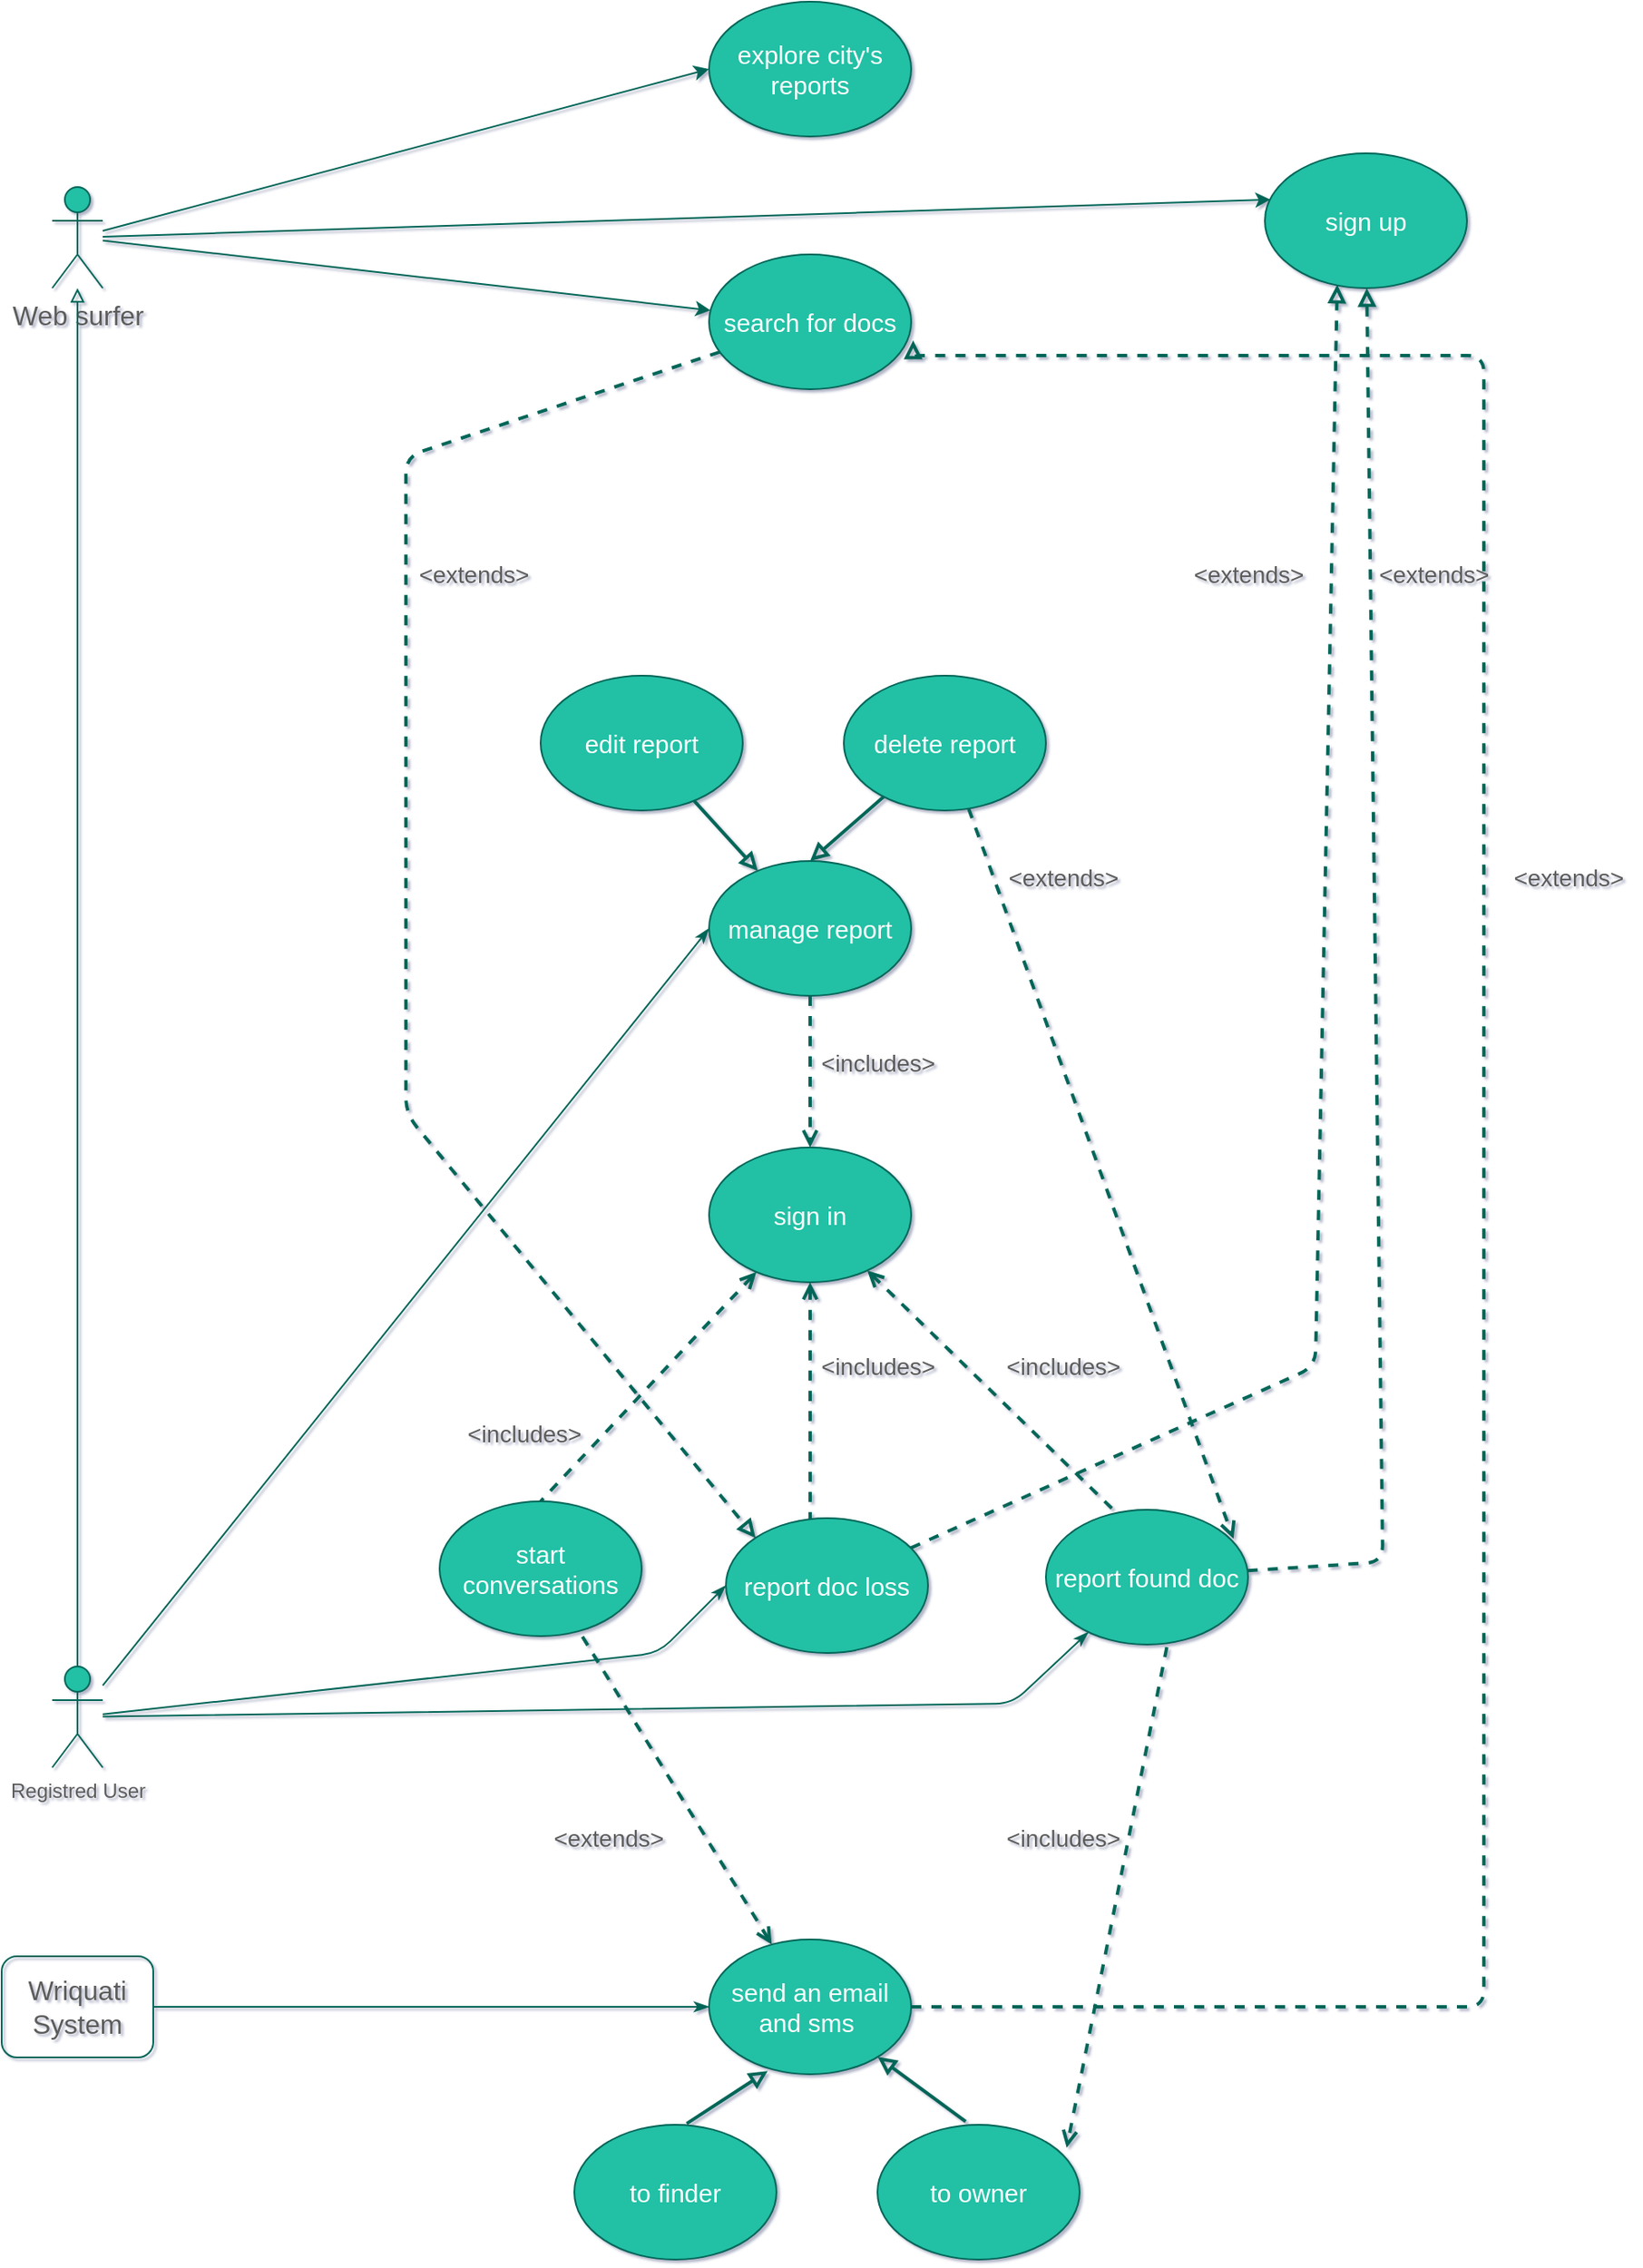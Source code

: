 <mxfile version="13.10.0" type="embed">
    <diagram id="KYeWv1Aznrd_j2zLk49y" name="Page-1">
        <mxGraphModel dx="1363" dy="678" grid="1" gridSize="10" guides="1" tooltips="1" connect="1" arrows="1" fold="1" page="0" pageScale="1" pageWidth="827" pageHeight="1169" background="#ffffff" math="0" shadow="1">
            <root>
                <mxCell id="0"/>
                <mxCell id="1" parent="0"/>
                <mxCell id="16" style="sketch=0;orthogonalLoop=1;jettySize=auto;html=1;entryX=0;entryY=0.5;entryDx=0;entryDy=0;strokeColor=#006658;fillColor=#21C0A5;fontColor=#5C5C5C;" edge="1" parent="1" source="2" target="4">
                    <mxGeometry relative="1" as="geometry"/>
                </mxCell>
                <mxCell id="17" style="sketch=0;orthogonalLoop=1;jettySize=auto;html=1;strokeColor=#006658;fillColor=#21C0A5;fontColor=#5C5C5C;" edge="1" parent="1" source="2" target="7">
                    <mxGeometry relative="1" as="geometry"/>
                </mxCell>
                <mxCell id="18" style="sketch=0;orthogonalLoop=1;jettySize=auto;html=1;entryX=0.028;entryY=0.343;entryDx=0;entryDy=0;entryPerimeter=0;strokeColor=#006658;fillColor=#21C0A5;fontColor=#5C5C5C;" edge="1" parent="1" source="2" target="10">
                    <mxGeometry relative="1" as="geometry"/>
                </mxCell>
                <mxCell id="2" value="&lt;font style=&quot;font-size: 16px&quot;&gt;Web surfer&lt;/font&gt;" style="shape=umlActor;verticalLabelPosition=bottom;verticalAlign=top;html=1;sketch=0;strokeColor=#006658;fillColor=#21C0A5;fontColor=#5C5C5C;rounded=1;" vertex="1" parent="1">
                    <mxGeometry x="-60" y="130" width="30" height="60" as="geometry"/>
                </mxCell>
                <mxCell id="34" style="sketch=0;orthogonalLoop=1;jettySize=auto;html=1;entryX=0;entryY=0.5;entryDx=0;entryDy=0;startArrow=none;startFill=0;endArrow=classicThin;endFill=1;strokeColor=#006658;fillColor=#21C0A5;fontColor=#5C5C5C;" edge="1" parent="1" source="3" target="6">
                    <mxGeometry relative="1" as="geometry">
                        <mxPoint x="90" y="1035" as="sourcePoint"/>
                        <Array as="points">
                            <mxPoint x="300" y="1000"/>
                        </Array>
                    </mxGeometry>
                </mxCell>
                <mxCell id="37" style="sketch=0;orthogonalLoop=1;jettySize=auto;html=1;startArrow=none;startFill=0;endArrow=classicThin;endFill=1;strokeColor=#006658;fillColor=#21C0A5;fontColor=#5C5C5C;" edge="1" parent="1" source="3" target="5">
                    <mxGeometry relative="1" as="geometry">
                        <mxPoint x="80" y="1035" as="sourcePoint"/>
                        <Array as="points">
                            <mxPoint x="510" y="1030"/>
                        </Array>
                    </mxGeometry>
                </mxCell>
                <mxCell id="43" style="sketch=0;orthogonalLoop=1;jettySize=auto;html=1;entryX=0;entryY=0.5;entryDx=0;entryDy=0;startArrow=none;startFill=0;endArrow=classicThin;endFill=1;strokeColor=#006658;fillColor=#21C0A5;fontColor=#5C5C5C;" edge="1" parent="1" source="3" target="11">
                    <mxGeometry relative="1" as="geometry"/>
                </mxCell>
                <mxCell id="57" style="sketch=0;orthogonalLoop=1;jettySize=auto;html=1;startArrow=none;startFill=0;endArrow=block;endFill=0;strokeColor=#006658;fillColor=#21C0A5;fontColor=#5C5C5C;" edge="1" parent="1" source="3" target="2">
                    <mxGeometry relative="1" as="geometry"/>
                </mxCell>
                <mxCell id="3" value="Registred User" style="shape=umlActor;verticalLabelPosition=bottom;verticalAlign=top;html=1;sketch=0;strokeColor=#006658;fillColor=#21C0A5;fontColor=#5C5C5C;rounded=1;" vertex="1" parent="1">
                    <mxGeometry x="-60" y="1008" width="30" height="60" as="geometry"/>
                </mxCell>
                <mxCell id="4" value="&lt;font style=&quot;font-size: 15px&quot; color=&quot;#ffffff&quot;&gt;explore city's reports&lt;/font&gt;" style="ellipse;whiteSpace=wrap;html=1;sketch=0;strokeColor=#006658;fillColor=#21C0A5;fontColor=#5C5C5C;rounded=1;" vertex="1" parent="1">
                    <mxGeometry x="330" y="20" width="120" height="80" as="geometry"/>
                </mxCell>
                <mxCell id="32" style="sketch=0;orthogonalLoop=1;jettySize=auto;html=1;dashed=1;startArrow=none;startFill=0;endArrow=block;endFill=0;strokeColor=#006658;fillColor=#21C0A5;fontColor=#5C5C5C;strokeWidth=2;" edge="1" parent="1" source="5" target="10">
                    <mxGeometry relative="1" as="geometry">
                        <Array as="points">
                            <mxPoint x="730" y="946"/>
                        </Array>
                    </mxGeometry>
                </mxCell>
                <mxCell id="55" style="sketch=0;orthogonalLoop=1;jettySize=auto;html=1;dashed=1;startArrow=none;startFill=0;endArrow=open;endFill=0;strokeColor=#006658;fillColor=#21C0A5;fontColor=#5C5C5C;entryX=0.936;entryY=0.171;entryDx=0;entryDy=0;exitX=0.598;exitY=1.019;exitDx=0;exitDy=0;exitPerimeter=0;strokeWidth=2;entryPerimeter=0;" edge="1" parent="1" source="5" target="72">
                    <mxGeometry relative="1" as="geometry">
                        <mxPoint x="580" y="1250" as="targetPoint"/>
                        <mxPoint x="590" y="1000" as="sourcePoint"/>
                    </mxGeometry>
                </mxCell>
                <mxCell id="5" value="&lt;font style=&quot;font-size: 15px&quot; color=&quot;#ffffff&quot;&gt;report found doc&lt;/font&gt;" style="ellipse;whiteSpace=wrap;html=1;sketch=0;strokeColor=#006658;fillColor=#21C0A5;fontColor=#5C5C5C;rounded=1;" vertex="1" parent="1">
                    <mxGeometry x="530" y="915" width="120" height="80" as="geometry"/>
                </mxCell>
                <mxCell id="30" style="sketch=0;orthogonalLoop=1;jettySize=auto;html=1;entryX=0.358;entryY=0.974;entryDx=0;entryDy=0;entryPerimeter=0;dashed=1;startArrow=none;startFill=0;endArrow=block;endFill=0;strokeColor=#006658;fillColor=#21C0A5;fontColor=#5C5C5C;strokeWidth=2;" edge="1" parent="1" source="6" target="10">
                    <mxGeometry relative="1" as="geometry">
                        <mxPoint x="390" y="921" as="sourcePoint"/>
                        <Array as="points">
                            <mxPoint x="690" y="830"/>
                        </Array>
                    </mxGeometry>
                </mxCell>
                <mxCell id="78" style="sketch=0;orthogonalLoop=1;jettySize=auto;html=1;entryX=0;entryY=0;entryDx=0;entryDy=0;dashed=1;endArrow=block;endFill=0;strokeColor=#006658;fillColor=#21C0A5;fontColor=#5C5C5C;strokeWidth=2;" edge="1" parent="1" source="7" target="6">
                    <mxGeometry relative="1" as="geometry">
                        <Array as="points">
                            <mxPoint x="150" y="290"/>
                            <mxPoint x="150" y="680"/>
                        </Array>
                    </mxGeometry>
                </mxCell>
                <mxCell id="7" value="&lt;font style=&quot;font-size: 15px&quot; color=&quot;#ffffff&quot;&gt;search for docs&lt;/font&gt;" style="ellipse;whiteSpace=wrap;html=1;sketch=0;strokeColor=#006658;fillColor=#21C0A5;fontColor=#5C5C5C;rounded=1;" vertex="1" parent="1">
                    <mxGeometry x="330" y="170" width="120" height="80" as="geometry"/>
                </mxCell>
                <mxCell id="38" style="sketch=0;orthogonalLoop=1;jettySize=auto;html=1;entryX=0.5;entryY=0;entryDx=0;entryDy=0;startArrow=open;startFill=0;endArrow=none;endFill=0;strokeColor=#006658;fillColor=#21C0A5;fontColor=#5C5C5C;dashed=1;strokeWidth=2;" edge="1" parent="1" source="8" target="9">
                    <mxGeometry relative="1" as="geometry"/>
                </mxCell>
                <mxCell id="40" style="edgeStyle=orthogonalEdgeStyle;sketch=0;orthogonalLoop=1;jettySize=auto;html=1;entryX=0.417;entryY=0.063;entryDx=0;entryDy=0;entryPerimeter=0;startArrow=open;startFill=0;endArrow=none;endFill=0;strokeColor=#006658;fillColor=#21C0A5;fontColor=#5C5C5C;dashed=1;strokeWidth=2;curved=1;" edge="1" parent="1" source="8" target="6">
                    <mxGeometry relative="1" as="geometry"/>
                </mxCell>
                <mxCell id="41" style="sketch=0;orthogonalLoop=1;jettySize=auto;html=1;startArrow=open;startFill=0;endArrow=none;endFill=0;strokeColor=#006658;fillColor=#21C0A5;fontColor=#5C5C5C;dashed=1;strokeWidth=2;" edge="1" parent="1" source="8">
                    <mxGeometry relative="1" as="geometry">
                        <mxPoint x="570" y="915" as="targetPoint"/>
                    </mxGeometry>
                </mxCell>
                <mxCell id="8" value="&lt;font color=&quot;#ffffff&quot;&gt;&lt;span style=&quot;font-size: 15px&quot;&gt;sign in&lt;/span&gt;&lt;/font&gt;" style="ellipse;whiteSpace=wrap;html=1;sketch=0;strokeColor=#006658;fillColor=#21C0A5;fontColor=#5C5C5C;rounded=1;" vertex="1" parent="1">
                    <mxGeometry x="330" y="700" width="120" height="80" as="geometry"/>
                </mxCell>
                <mxCell id="9" value="&lt;font color=&quot;#ffffff&quot;&gt;&lt;span style=&quot;font-size: 15px&quot;&gt;start conversations&lt;/span&gt;&lt;/font&gt;" style="ellipse;whiteSpace=wrap;html=1;sketch=0;strokeColor=#006658;fillColor=#21C0A5;fontColor=#5C5C5C;rounded=1;" vertex="1" parent="1">
                    <mxGeometry x="170" y="910" width="120" height="80" as="geometry"/>
                </mxCell>
                <mxCell id="10" value="&lt;font style=&quot;font-size: 15px&quot; color=&quot;#ffffff&quot;&gt;sign up&lt;/font&gt;" style="ellipse;whiteSpace=wrap;html=1;sketch=0;strokeColor=#006658;fillColor=#21C0A5;fontColor=#5C5C5C;rounded=1;" vertex="1" parent="1">
                    <mxGeometry x="660" y="110" width="120" height="80" as="geometry"/>
                </mxCell>
                <mxCell id="28" style="edgeStyle=orthogonalEdgeStyle;sketch=0;orthogonalLoop=1;jettySize=auto;html=1;dashed=1;startArrow=none;startFill=0;endArrow=open;endFill=0;strokeColor=#006658;fillColor=#21C0A5;fontColor=#5C5C5C;strokeWidth=2;curved=1;" edge="1" parent="1" source="11" target="8">
                    <mxGeometry relative="1" as="geometry">
                        <mxPoint x="890" y="1025" as="targetPoint"/>
                    </mxGeometry>
                </mxCell>
                <mxCell id="11" value="&lt;font color=&quot;#ffffff&quot;&gt;&lt;span style=&quot;font-size: 15px&quot;&gt;manage report&lt;/span&gt;&lt;/font&gt;" style="ellipse;whiteSpace=wrap;html=1;sketch=0;strokeColor=#006658;fillColor=#21C0A5;fontColor=#5C5C5C;rounded=1;" vertex="1" parent="1">
                    <mxGeometry x="330" y="530" width="120" height="80" as="geometry"/>
                </mxCell>
                <mxCell id="42" style="sketch=0;orthogonalLoop=1;jettySize=auto;html=1;entryX=0;entryY=0.5;entryDx=0;entryDy=0;startArrow=none;startFill=0;endArrow=classicThin;endFill=1;strokeColor=#006658;fillColor=#21C0A5;fontColor=#5C5C5C;" edge="1" parent="1" source="12" target="13">
                    <mxGeometry relative="1" as="geometry"/>
                </mxCell>
                <mxCell id="12" value="&lt;font style=&quot;font-size: 16px&quot;&gt;Wriquati System&lt;/font&gt;" style="whiteSpace=wrap;html=1;sketch=0;strokeColor=#006658;fontColor=#5C5C5C;fillColor=none;rounded=1;" vertex="1" parent="1">
                    <mxGeometry x="-90" y="1180" width="90" height="60" as="geometry"/>
                </mxCell>
                <mxCell id="73" style="sketch=0;orthogonalLoop=1;jettySize=auto;html=1;startArrow=open;startFill=0;endArrow=none;endFill=0;strokeColor=#006658;strokeWidth=2;fillColor=#21C0A5;fontColor=#5C5C5C;dashed=1;" edge="1" parent="1" source="13" target="9">
                    <mxGeometry relative="1" as="geometry"/>
                </mxCell>
                <mxCell id="75" style="edgeStyle=orthogonalEdgeStyle;curved=0;sketch=0;orthogonalLoop=1;jettySize=auto;html=1;strokeColor=#006658;fillColor=#21C0A5;fontColor=#5C5C5C;endArrow=block;endFill=0;dashed=1;entryX=1.01;entryY=0.638;entryDx=0;entryDy=0;entryPerimeter=0;strokeWidth=2;" edge="1" parent="1" source="13" target="7">
                    <mxGeometry relative="1" as="geometry">
                        <Array as="points">
                            <mxPoint x="790" y="1210"/>
                            <mxPoint x="790" y="230"/>
                            <mxPoint x="451" y="230"/>
                        </Array>
                    </mxGeometry>
                </mxCell>
                <mxCell id="13" value="&lt;font color=&quot;#ffffff&quot;&gt;&lt;span style=&quot;font-size: 15px&quot;&gt;send an email and sms&amp;nbsp;&lt;/span&gt;&lt;/font&gt;" style="ellipse;whiteSpace=wrap;html=1;sketch=0;strokeColor=#006658;fillColor=#21C0A5;fontColor=#5C5C5C;rounded=1;" vertex="1" parent="1">
                    <mxGeometry x="330" y="1170" width="120" height="80" as="geometry"/>
                </mxCell>
                <mxCell id="6" value="&lt;font style=&quot;font-size: 15px&quot; color=&quot;#ffffff&quot;&gt;report doc loss&lt;/font&gt;" style="ellipse;whiteSpace=wrap;html=1;sketch=0;strokeColor=#006658;fillColor=#21C0A5;fontColor=#5C5C5C;rounded=1;" vertex="1" parent="1">
                    <mxGeometry x="340" y="920" width="120" height="80" as="geometry"/>
                </mxCell>
                <mxCell id="44" value="&lt;font style=&quot;font-size: 14px&quot;&gt;&amp;lt;includes&amp;gt;&lt;/font&gt;" style="text;html=1;align=center;verticalAlign=middle;resizable=0;points=[];autosize=1;fontColor=#5C5C5C;rounded=1;" vertex="1" parent="1">
                    <mxGeometry x="390" y="640" width="80" height="20" as="geometry"/>
                </mxCell>
                <mxCell id="49" value="&lt;font style=&quot;font-size: 14px&quot;&gt;&amp;lt;includes&amp;gt;&lt;/font&gt;" style="text;html=1;align=center;verticalAlign=middle;resizable=0;points=[];autosize=1;fontColor=#5C5C5C;rounded=1;" vertex="1" parent="1">
                    <mxGeometry x="180" y="860" width="80" height="20" as="geometry"/>
                </mxCell>
                <mxCell id="50" value="&lt;font style=&quot;font-size: 14px&quot;&gt;&amp;lt;includes&amp;gt;&lt;/font&gt;" style="text;html=1;align=center;verticalAlign=middle;resizable=0;points=[];autosize=1;fontColor=#5C5C5C;rounded=1;" vertex="1" parent="1">
                    <mxGeometry x="500" y="820" width="80" height="20" as="geometry"/>
                </mxCell>
                <mxCell id="51" value="&lt;font style=&quot;font-size: 14px&quot;&gt;&amp;lt;includes&amp;gt;&lt;/font&gt;" style="text;html=1;align=center;verticalAlign=middle;resizable=0;points=[];autosize=1;fontColor=#5C5C5C;rounded=1;" vertex="1" parent="1">
                    <mxGeometry x="390" y="820" width="80" height="20" as="geometry"/>
                </mxCell>
                <mxCell id="52" value="&lt;span style=&quot;font-size: 14px&quot;&gt;&amp;lt;extends&amp;gt;&lt;/span&gt;" style="text;html=1;align=center;verticalAlign=middle;resizable=0;points=[];autosize=1;fontColor=#5C5C5C;strokeWidth=5;rounded=1;" vertex="1" parent="1">
                    <mxGeometry x="610" y="350" width="80" height="20" as="geometry"/>
                </mxCell>
                <mxCell id="53" value="&lt;span style=&quot;font-size: 14px&quot;&gt;&amp;lt;extends&amp;gt;&lt;/span&gt;" style="text;html=1;align=center;verticalAlign=middle;resizable=0;points=[];autosize=1;fontColor=#5C5C5C;rounded=1;" vertex="1" parent="1">
                    <mxGeometry x="720" y="350" width="80" height="20" as="geometry"/>
                </mxCell>
                <mxCell id="56" value="&lt;font style=&quot;font-size: 14px&quot;&gt;&amp;lt;includes&amp;gt;&lt;/font&gt;" style="text;html=1;align=center;verticalAlign=middle;resizable=0;points=[];autosize=1;fontColor=#5C5C5C;rounded=1;" vertex="1" parent="1">
                    <mxGeometry x="500" y="1100" width="80" height="20" as="geometry"/>
                </mxCell>
                <mxCell id="66" style="sketch=0;orthogonalLoop=1;jettySize=auto;html=1;startArrow=none;startFill=0;endArrow=block;endFill=0;strokeColor=#006658;strokeWidth=2;fillColor=#21C0A5;fontColor=#5C5C5C;curved=1;" edge="1" parent="1" source="60" target="11">
                    <mxGeometry relative="1" as="geometry"/>
                </mxCell>
                <mxCell id="60" value="&lt;font color=&quot;#ffffff&quot;&gt;&lt;span style=&quot;font-size: 15px&quot;&gt;edit report&lt;/span&gt;&lt;/font&gt;" style="ellipse;whiteSpace=wrap;html=1;sketch=0;strokeColor=#006658;fillColor=#21C0A5;fontColor=#5C5C5C;rounded=1;" vertex="1" parent="1">
                    <mxGeometry x="230" y="420" width="120" height="80" as="geometry"/>
                </mxCell>
                <mxCell id="62" style="sketch=0;orthogonalLoop=1;jettySize=auto;html=1;startArrow=none;startFill=0;endArrow=open;endFill=0;strokeColor=#006658;fillColor=#21C0A5;fontColor=#5C5C5C;dashed=1;strokeWidth=2;entryX=0.928;entryY=0.216;entryDx=0;entryDy=0;entryPerimeter=0;" edge="1" parent="1" source="61" target="5">
                    <mxGeometry relative="1" as="geometry">
                        <mxPoint x="650" y="930" as="targetPoint"/>
                    </mxGeometry>
                </mxCell>
                <mxCell id="67" style="edgeStyle=none;sketch=0;orthogonalLoop=1;jettySize=auto;html=1;entryX=0.5;entryY=0;entryDx=0;entryDy=0;startArrow=none;startFill=0;endArrow=block;endFill=0;strokeColor=#006658;strokeWidth=2;fillColor=#21C0A5;fontColor=#5C5C5C;curved=1;" edge="1" parent="1" source="61" target="11">
                    <mxGeometry relative="1" as="geometry"/>
                </mxCell>
                <mxCell id="61" value="&lt;font color=&quot;#ffffff&quot;&gt;&lt;span style=&quot;font-size: 15px&quot;&gt;delete report&lt;/span&gt;&lt;/font&gt;" style="ellipse;whiteSpace=wrap;html=1;sketch=0;strokeColor=#006658;fillColor=#21C0A5;fontColor=#5C5C5C;rounded=1;" vertex="1" parent="1">
                    <mxGeometry x="410" y="420" width="120" height="80" as="geometry"/>
                </mxCell>
                <mxCell id="63" value="&lt;span style=&quot;font-size: 14px&quot;&gt;&amp;lt;extends&amp;gt;&lt;/span&gt;" style="text;html=1;align=center;verticalAlign=middle;resizable=0;points=[];autosize=1;fontColor=#5C5C5C;rounded=1;" vertex="1" parent="1">
                    <mxGeometry x="500" y="530" width="80" height="20" as="geometry"/>
                </mxCell>
                <mxCell id="69" style="sketch=0;orthogonalLoop=1;jettySize=auto;html=1;startArrow=none;startFill=0;endArrow=block;endFill=0;strokeColor=#006658;strokeWidth=2;fillColor=#21C0A5;fontColor=#5C5C5C;curved=1;exitX=0.556;exitY=-0.009;exitDx=0;exitDy=0;exitPerimeter=0;entryX=0.29;entryY=0.976;entryDx=0;entryDy=0;entryPerimeter=0;" edge="1" source="70" parent="1" target="13">
                    <mxGeometry relative="1" as="geometry">
                        <mxPoint x="378.902" y="1395.792" as="targetPoint"/>
                    </mxGeometry>
                </mxCell>
                <mxCell id="70" value="&lt;font color=&quot;#ffffff&quot;&gt;&lt;span style=&quot;font-size: 15px&quot;&gt;to finder&lt;/span&gt;&lt;/font&gt;" style="ellipse;whiteSpace=wrap;html=1;sketch=0;strokeColor=#006658;fillColor=#21C0A5;fontColor=#5C5C5C;rounded=1;" vertex="1" parent="1">
                    <mxGeometry x="250" y="1280" width="120" height="80" as="geometry"/>
                </mxCell>
                <mxCell id="71" style="edgeStyle=none;sketch=0;orthogonalLoop=1;jettySize=auto;html=1;startArrow=none;startFill=0;endArrow=block;endFill=0;strokeColor=#006658;strokeWidth=2;fillColor=#21C0A5;fontColor=#5C5C5C;curved=1;exitX=0.436;exitY=-0.024;exitDx=0;exitDy=0;exitPerimeter=0;" edge="1" source="72" parent="1" target="13">
                    <mxGeometry relative="1" as="geometry">
                        <mxPoint x="410" y="1390" as="targetPoint"/>
                    </mxGeometry>
                </mxCell>
                <mxCell id="72" value="&lt;font color=&quot;#ffffff&quot;&gt;&lt;span style=&quot;font-size: 15px&quot;&gt;to owner&lt;/span&gt;&lt;/font&gt;" style="ellipse;whiteSpace=wrap;html=1;sketch=0;strokeColor=#006658;fillColor=#21C0A5;fontColor=#5C5C5C;rounded=1;" vertex="1" parent="1">
                    <mxGeometry x="430" y="1280" width="120" height="80" as="geometry"/>
                </mxCell>
                <mxCell id="74" value="&lt;span style=&quot;font-size: 14px&quot;&gt;&amp;lt;extends&amp;gt;&lt;/span&gt;" style="text;html=1;align=center;verticalAlign=middle;resizable=0;points=[];autosize=1;fontColor=#5C5C5C;strokeWidth=5;rounded=1;" vertex="1" parent="1">
                    <mxGeometry x="230" y="1100" width="80" height="20" as="geometry"/>
                </mxCell>
                <mxCell id="77" value="&lt;span style=&quot;font-size: 14px&quot;&gt;&amp;lt;extends&amp;gt;&lt;/span&gt;" style="text;html=1;align=center;verticalAlign=middle;resizable=0;points=[];autosize=1;fontColor=#5C5C5C;rounded=1;" vertex="1" parent="1">
                    <mxGeometry x="800" y="530" width="80" height="20" as="geometry"/>
                </mxCell>
                <mxCell id="79" value="&lt;span style=&quot;font-size: 14px&quot;&gt;&amp;lt;extends&amp;gt;&lt;/span&gt;" style="text;html=1;align=center;verticalAlign=middle;resizable=0;points=[];autosize=1;fontColor=#5C5C5C;strokeWidth=5;rounded=1;" vertex="1" parent="1">
                    <mxGeometry x="150" y="350" width="80" height="20" as="geometry"/>
                </mxCell>
            </root>
        </mxGraphModel>
    </diagram>
</mxfile>